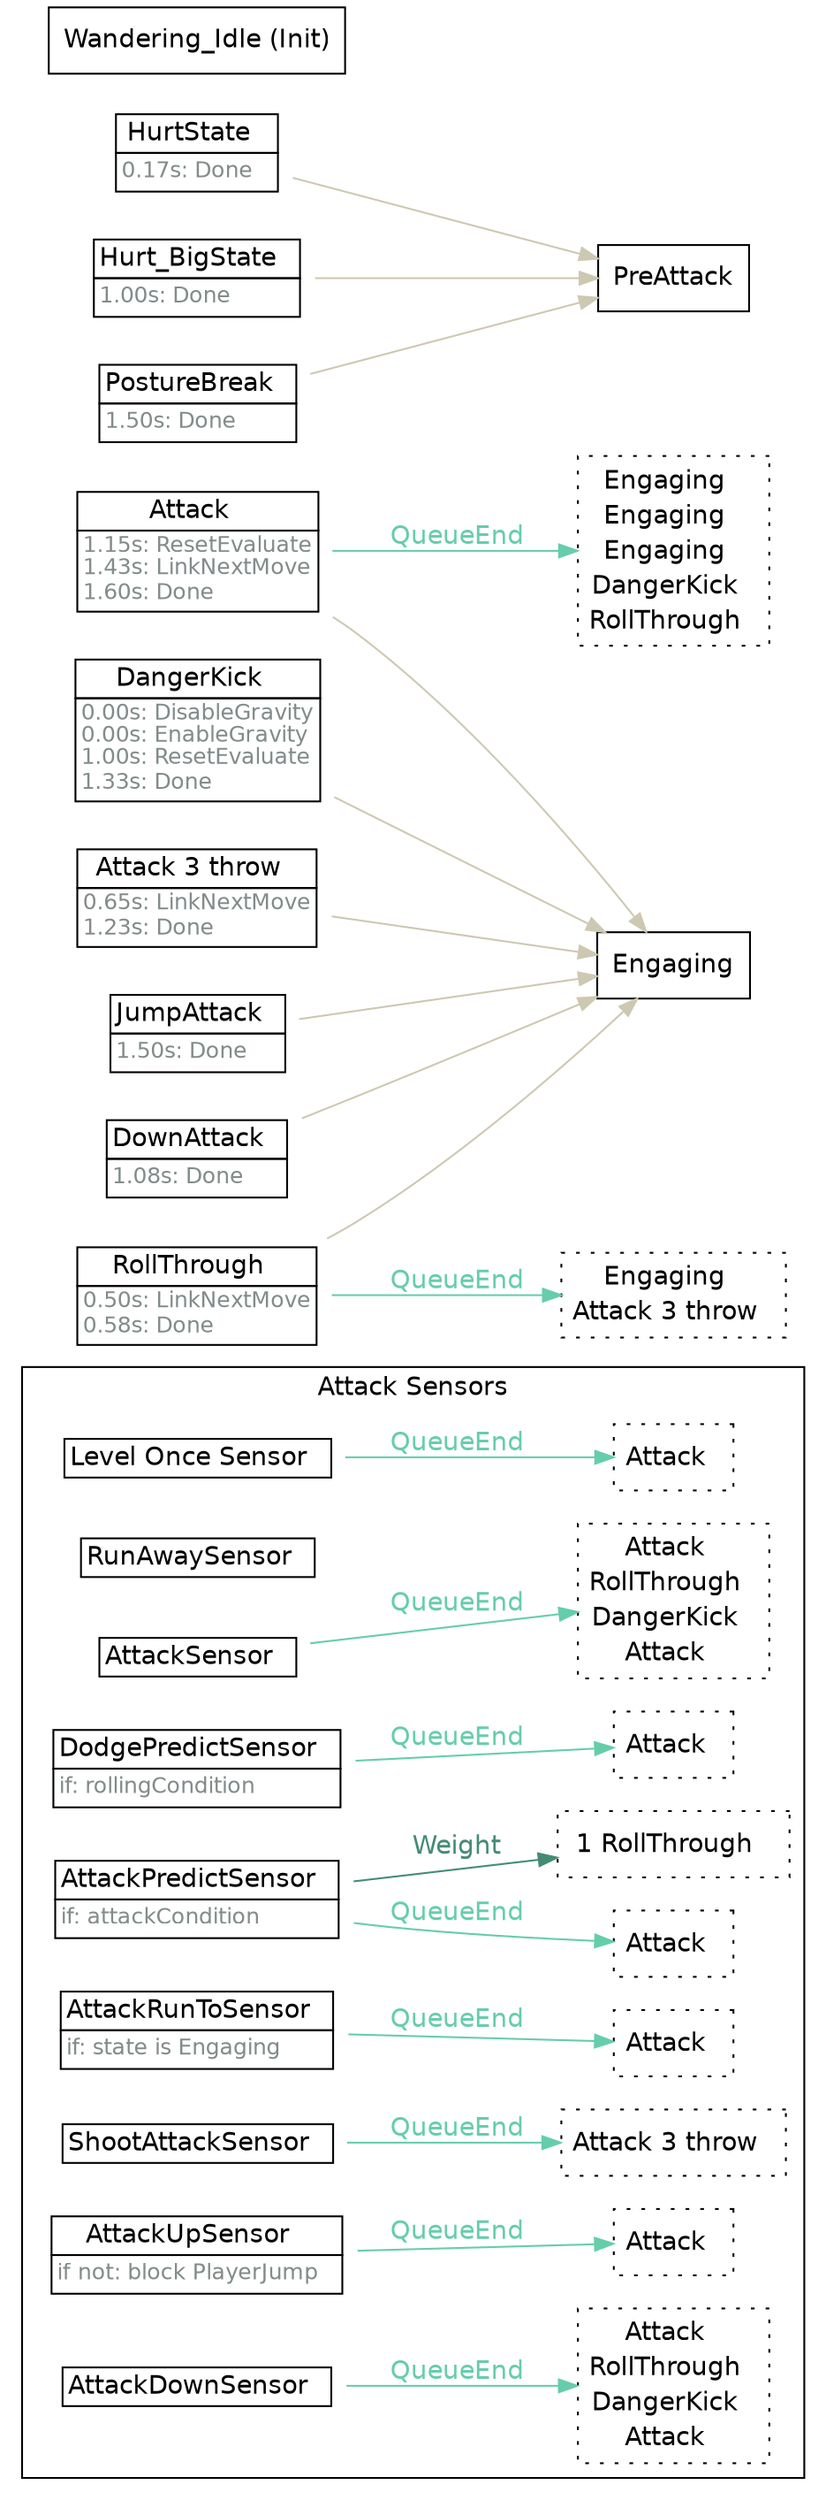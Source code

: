 strict digraph "Foo" {
	"rankdir"="LR";
	node ["shape"="box","fontname"="Helvetica"];
	edge ["fontname"="Helvetica"];
	subgraph "cluster_attacksensors" {
		"rank"="sink";
		"label"="Attack Sensors";
		"fontname"="Helvetica";
		"Level Once Sensor" ["shape"="plaintext","label"=<<TABLE border="0" cellspacing="0" cellborder="1" cellpadding="2"><TR><TD>Level Once Sensor  </TD></TR></TABLE>>]
		"Level Once Sensor_linked" ["shape"="box","style"="dotted","label"=<<TABLE border="0" cellspacing="0" cellborder="0" cellpadding="2"><TR><TD>Attack  </TD></TR></TABLE>>,"margin"="0.05"]
		"Level Once Sensor" -> "Level Once Sensor_linked"  ["label"="QueueEnd","color"="aquamarine3","fontcolor"="aquamarine3"]
		"RunAwaySensor" ["shape"="plaintext","label"=<<TABLE border="0" cellspacing="0" cellborder="1" cellpadding="2"><TR><TD>RunAwaySensor  </TD></TR></TABLE>>]
		"AttackSensor" ["shape"="plaintext","label"=<<TABLE border="0" cellspacing="0" cellborder="1" cellpadding="2"><TR><TD>AttackSensor  </TD></TR></TABLE>>]
		"AttackSensor_linked" ["shape"="box","style"="dotted","label"=<<TABLE border="0" cellspacing="0" cellborder="0" cellpadding="2"><TR><TD>Attack  </TD></TR><TR><TD>RollThrough  </TD></TR><TR><TD>DangerKick  </TD></TR><TR><TD>Attack  </TD></TR></TABLE>>,"margin"="0.05"]
		"AttackSensor" -> "AttackSensor_linked"  ["label"="QueueEnd","color"="aquamarine3","fontcolor"="aquamarine3"]
		"DodgePredictSensor" ["shape"="plaintext","label"=<<TABLE border="0" cellspacing="0" cellborder="1" cellpadding="2"><TR><TD>DodgePredictSensor  </TD></TR><TR><TD align="left" balign="left"><FONT point-size="12" color="azure4">if: rollingCondition</FONT>  </TD></TR></TABLE>>]
		"DodgePredictSensor_linked" ["shape"="box","style"="dotted","label"=<<TABLE border="0" cellspacing="0" cellborder="0" cellpadding="2"><TR><TD>Attack  </TD></TR></TABLE>>,"margin"="0.05"]
		"DodgePredictSensor" -> "DodgePredictSensor_linked"  ["label"="QueueEnd","color"="aquamarine3","fontcolor"="aquamarine3"]
		"AttackPredictSensor" ["shape"="plaintext","label"=<<TABLE border="0" cellspacing="0" cellborder="1" cellpadding="2"><TR><TD>AttackPredictSensor  </TD></TR><TR><TD align="left" balign="left"><FONT point-size="12" color="azure4">if: attackCondition</FONT>  </TD></TR></TABLE>>]
		"AttackPredictSensor_linked" ["shape"="box","style"="dotted","label"=<<TABLE border="0" cellspacing="0" cellborder="0" cellpadding="2"><TR><TD>Attack  </TD></TR></TABLE>>,"margin"="0.05"]
		"AttackPredictSensor" -> "AttackPredictSensor_linked"  ["label"="QueueEnd","color"="aquamarine3","fontcolor"="aquamarine3"]
		"AttackPredictSensor_weight" ["shape"="box","style"="dotted","label"=<<TABLE border="0" cellspacing="0" cellborder="0" cellpadding="2"><TR><TD>1 RollThrough  </TD></TR></TABLE>>]
		"AttackPredictSensor" -> "AttackPredictSensor_weight"  ["label"="Weight","color"="aquamarine4","fontcolor"="aquamarine4"]
		"AttackRunToSensor" ["shape"="plaintext","label"=<<TABLE border="0" cellspacing="0" cellborder="1" cellpadding="2"><TR><TD>AttackRunToSensor  </TD></TR><TR><TD align="left" balign="left"><FONT point-size="12" color="azure4">if: state is Engaging</FONT>  </TD></TR></TABLE>>]
		"AttackRunToSensor_linked" ["shape"="box","style"="dotted","label"=<<TABLE border="0" cellspacing="0" cellborder="0" cellpadding="2"><TR><TD>Attack  </TD></TR></TABLE>>,"margin"="0.05"]
		"AttackRunToSensor" -> "AttackRunToSensor_linked"  ["label"="QueueEnd","color"="aquamarine3","fontcolor"="aquamarine3"]
		"ShootAttackSensor" ["shape"="plaintext","label"=<<TABLE border="0" cellspacing="0" cellborder="1" cellpadding="2"><TR><TD>ShootAttackSensor  </TD></TR></TABLE>>]
		"ShootAttackSensor_linked" ["shape"="box","style"="dotted","label"=<<TABLE border="0" cellspacing="0" cellborder="0" cellpadding="2"><TR><TD>Attack 3 throw  </TD></TR></TABLE>>,"margin"="0.05"]
		"ShootAttackSensor" -> "ShootAttackSensor_linked"  ["label"="QueueEnd","color"="aquamarine3","fontcolor"="aquamarine3"]
		"AttackUpSensor" ["shape"="plaintext","label"=<<TABLE border="0" cellspacing="0" cellborder="1" cellpadding="2"><TR><TD>AttackUpSensor  </TD></TR><TR><TD align="left" balign="left"><FONT point-size="12" color="azure4">if not: block PlayerJump</FONT>  </TD></TR></TABLE>>]
		"AttackUpSensor_linked" ["shape"="box","style"="dotted","label"=<<TABLE border="0" cellspacing="0" cellborder="0" cellpadding="2"><TR><TD>Attack  </TD></TR></TABLE>>,"margin"="0.05"]
		"AttackUpSensor" -> "AttackUpSensor_linked"  ["label"="QueueEnd","color"="aquamarine3","fontcolor"="aquamarine3"]
		"AttackDownSensor" ["shape"="plaintext","label"=<<TABLE border="0" cellspacing="0" cellborder="1" cellpadding="2"><TR><TD>AttackDownSensor  </TD></TR></TABLE>>]
		"AttackDownSensor_linked" ["shape"="box","style"="dotted","label"=<<TABLE border="0" cellspacing="0" cellborder="0" cellpadding="2"><TR><TD>Attack  </TD></TR><TR><TD>RollThrough  </TD></TR><TR><TD>DangerKick  </TD></TR><TR><TD>Attack  </TD></TR></TABLE>>,"margin"="0.05"]
		"AttackDownSensor" -> "AttackDownSensor_linked"  ["label"="QueueEnd","color"="aquamarine3","fontcolor"="aquamarine3"]
	}
	
	"Attack" -> "Engaging"  ["color"="cornsilk3","fontcolor"="cornsilk3"]
	"Attack_linked" ["shape"="box","style"="dotted","label"=<<TABLE border="0" cellspacing="0" cellborder="0" cellpadding="2"><TR><TD>Engaging  </TD></TR><TR><TD>Engaging  </TD></TR><TR><TD>Engaging  </TD></TR><TR><TD>DangerKick  </TD></TR><TR><TD>RollThrough  </TD></TR></TABLE>>,"margin"="0.05"]
	"Attack" -> "Attack_linked"  ["label"="QueueEnd","color"="aquamarine3","fontcolor"="aquamarine3"]
	"Attack" ["shape"="plaintext","label"=<<TABLE border="0" cellspacing="0" cellborder="1" cellpadding="2"><TR><TD>Attack  </TD></TR><TR><TD align="left" balign="left"><FONT point-size="12" color="azure4">1.15s: ResetEvaluate<br/>1.43s: LinkNextMove<br/>1.60s: Done</FONT>  </TD></TR></TABLE>>]
	"DangerKick" -> "Engaging"  ["color"="cornsilk3","fontcolor"="cornsilk3"]
	"DangerKick" ["shape"="plaintext","label"=<<TABLE border="0" cellspacing="0" cellborder="1" cellpadding="2"><TR><TD>DangerKick  </TD></TR><TR><TD align="left" balign="left"><FONT point-size="12" color="azure4">0.00s: DisableGravity<br/>0.00s: EnableGravity<br/>1.00s: ResetEvaluate<br/>1.33s: Done</FONT>  </TD></TR></TABLE>>]
	"Attack 3 throw" -> "Engaging"  ["color"="cornsilk3","fontcolor"="cornsilk3"]
	"Attack 3 throw" ["shape"="plaintext","label"=<<TABLE border="0" cellspacing="0" cellborder="1" cellpadding="2"><TR><TD>Attack 3 throw  </TD></TR><TR><TD align="left" balign="left"><FONT point-size="12" color="azure4">0.65s: LinkNextMove<br/>1.23s: Done</FONT>  </TD></TR></TABLE>>]
	"JumpAttack" -> "Engaging"  ["color"="cornsilk3","fontcolor"="cornsilk3"]
	"JumpAttack" ["shape"="plaintext","label"=<<TABLE border="0" cellspacing="0" cellborder="1" cellpadding="2"><TR><TD>JumpAttack  </TD></TR><TR><TD align="left" balign="left"><FONT point-size="12" color="azure4">1.50s: Done</FONT>  </TD></TR></TABLE>>]
	"DownAttack" -> "Engaging"  ["color"="cornsilk3","fontcolor"="cornsilk3"]
	"DownAttack" ["shape"="plaintext","label"=<<TABLE border="0" cellspacing="0" cellborder="1" cellpadding="2"><TR><TD>DownAttack  </TD></TR><TR><TD align="left" balign="left"><FONT point-size="12" color="azure4">1.08s: Done</FONT>  </TD></TR></TABLE>>]
	"HurtState" -> "PreAttack"  ["color"="cornsilk3","fontcolor"="cornsilk3"]
	"HurtState" ["shape"="plaintext","label"=<<TABLE border="0" cellspacing="0" cellborder="1" cellpadding="2"><TR><TD>HurtState  </TD></TR><TR><TD align="left" balign="left"><FONT point-size="12" color="azure4">0.17s: Done</FONT>  </TD></TR></TABLE>>]
	"Hurt_BigState" -> "PreAttack"  ["color"="cornsilk3","fontcolor"="cornsilk3"]
	"Hurt_BigState" ["shape"="plaintext","label"=<<TABLE border="0" cellspacing="0" cellborder="1" cellpadding="2"><TR><TD>Hurt_BigState  </TD></TR><TR><TD align="left" balign="left"><FONT point-size="12" color="azure4">1.00s: Done</FONT>  </TD></TR></TABLE>>]
	"PostureBreak" -> "PreAttack"  ["color"="cornsilk3","fontcolor"="cornsilk3"]
	"PostureBreak" ["shape"="plaintext","label"=<<TABLE border="0" cellspacing="0" cellborder="1" cellpadding="2"><TR><TD>PostureBreak  </TD></TR><TR><TD align="left" balign="left"><FONT point-size="12" color="azure4">1.50s: Done</FONT>  </TD></TR></TABLE>>]
	"RollThrough" -> "Engaging"  ["color"="cornsilk3","fontcolor"="cornsilk3"]
	"RollThrough_linked" ["shape"="box","style"="dotted","label"=<<TABLE border="0" cellspacing="0" cellborder="0" cellpadding="2"><TR><TD>Engaging  </TD></TR><TR><TD>Attack 3 throw  </TD></TR></TABLE>>,"margin"="0.05"]
	"RollThrough" -> "RollThrough_linked"  ["label"="QueueEnd","color"="aquamarine3","fontcolor"="aquamarine3"]
	"RollThrough" ["shape"="plaintext","label"=<<TABLE border="0" cellspacing="0" cellborder="1" cellpadding="2"><TR><TD>RollThrough  </TD></TR><TR><TD align="left" balign="left"><FONT point-size="12" color="azure4">0.50s: LinkNextMove<br/>0.58s: Done</FONT>  </TD></TR></TABLE>>]
	"Wandering_Idle" ["label"="Wandering_Idle (Init)"]
}
